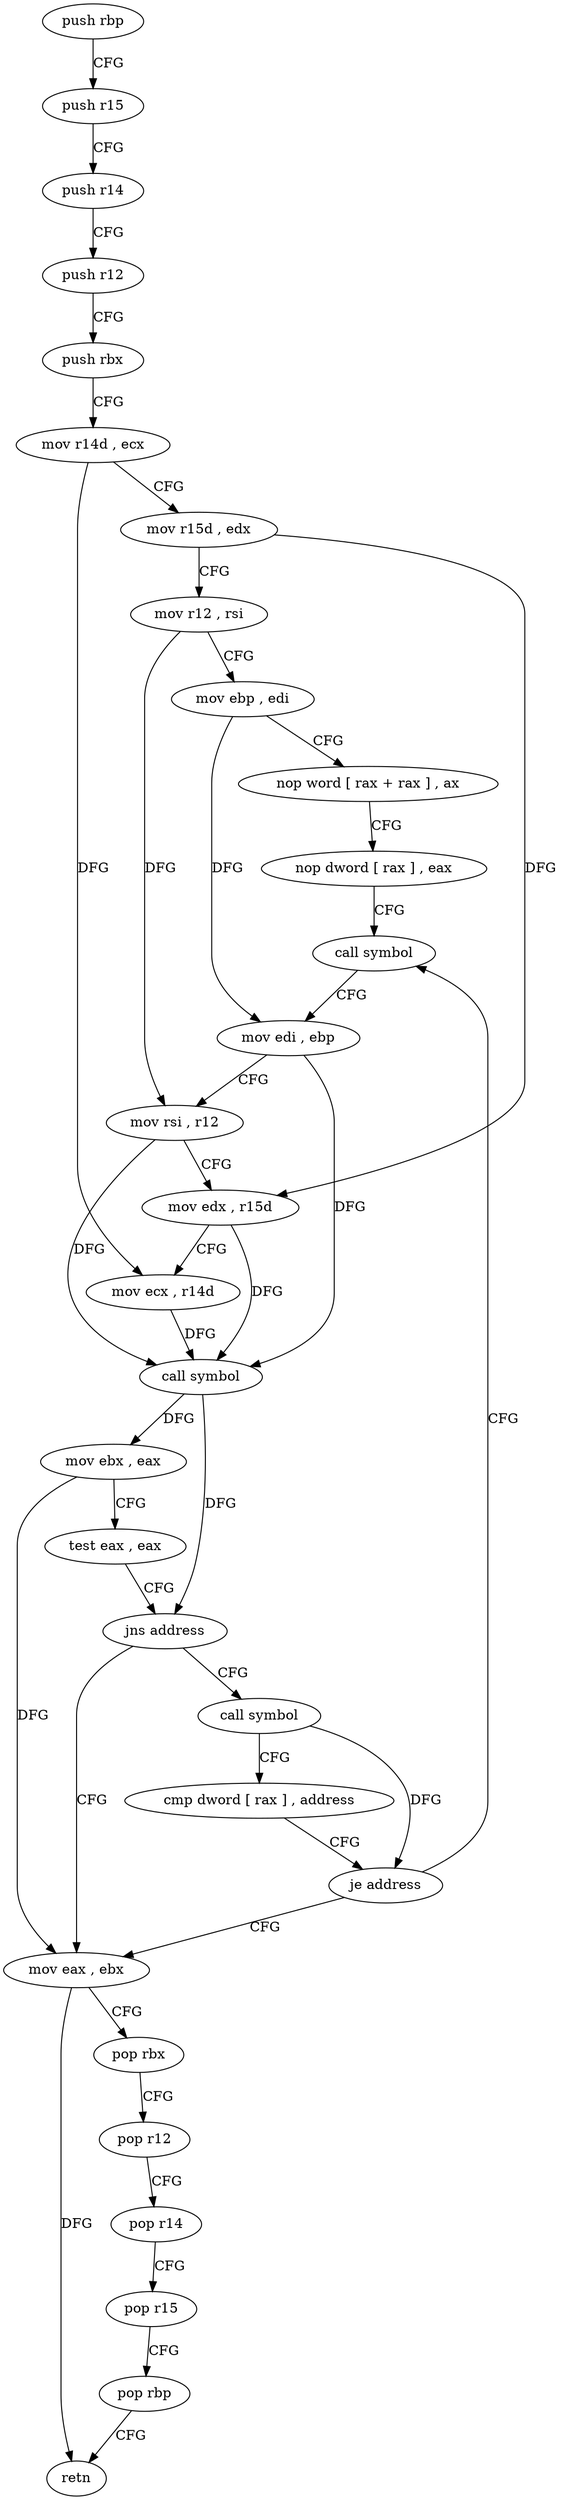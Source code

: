 digraph "func" {
"4207168" [label = "push rbp" ]
"4207169" [label = "push r15" ]
"4207171" [label = "push r14" ]
"4207173" [label = "push r12" ]
"4207175" [label = "push rbx" ]
"4207176" [label = "mov r14d , ecx" ]
"4207179" [label = "mov r15d , edx" ]
"4207182" [label = "mov r12 , rsi" ]
"4207185" [label = "mov ebp , edi" ]
"4207187" [label = "nop word [ rax + rax ] , ax" ]
"4207197" [label = "nop dword [ rax ] , eax" ]
"4207200" [label = "call symbol" ]
"4207237" [label = "mov eax , ebx" ]
"4207239" [label = "pop rbx" ]
"4207240" [label = "pop r12" ]
"4207242" [label = "pop r14" ]
"4207244" [label = "pop r15" ]
"4207246" [label = "pop rbp" ]
"4207247" [label = "retn" ]
"4207227" [label = "call symbol" ]
"4207232" [label = "cmp dword [ rax ] , address" ]
"4207235" [label = "je address" ]
"4207205" [label = "mov edi , ebp" ]
"4207207" [label = "mov rsi , r12" ]
"4207210" [label = "mov edx , r15d" ]
"4207213" [label = "mov ecx , r14d" ]
"4207216" [label = "call symbol" ]
"4207221" [label = "mov ebx , eax" ]
"4207223" [label = "test eax , eax" ]
"4207225" [label = "jns address" ]
"4207168" -> "4207169" [ label = "CFG" ]
"4207169" -> "4207171" [ label = "CFG" ]
"4207171" -> "4207173" [ label = "CFG" ]
"4207173" -> "4207175" [ label = "CFG" ]
"4207175" -> "4207176" [ label = "CFG" ]
"4207176" -> "4207179" [ label = "CFG" ]
"4207176" -> "4207213" [ label = "DFG" ]
"4207179" -> "4207182" [ label = "CFG" ]
"4207179" -> "4207210" [ label = "DFG" ]
"4207182" -> "4207185" [ label = "CFG" ]
"4207182" -> "4207207" [ label = "DFG" ]
"4207185" -> "4207187" [ label = "CFG" ]
"4207185" -> "4207205" [ label = "DFG" ]
"4207187" -> "4207197" [ label = "CFG" ]
"4207197" -> "4207200" [ label = "CFG" ]
"4207200" -> "4207205" [ label = "CFG" ]
"4207237" -> "4207239" [ label = "CFG" ]
"4207237" -> "4207247" [ label = "DFG" ]
"4207239" -> "4207240" [ label = "CFG" ]
"4207240" -> "4207242" [ label = "CFG" ]
"4207242" -> "4207244" [ label = "CFG" ]
"4207244" -> "4207246" [ label = "CFG" ]
"4207246" -> "4207247" [ label = "CFG" ]
"4207227" -> "4207232" [ label = "CFG" ]
"4207227" -> "4207235" [ label = "DFG" ]
"4207232" -> "4207235" [ label = "CFG" ]
"4207235" -> "4207200" [ label = "CFG" ]
"4207235" -> "4207237" [ label = "CFG" ]
"4207205" -> "4207207" [ label = "CFG" ]
"4207205" -> "4207216" [ label = "DFG" ]
"4207207" -> "4207210" [ label = "CFG" ]
"4207207" -> "4207216" [ label = "DFG" ]
"4207210" -> "4207213" [ label = "CFG" ]
"4207210" -> "4207216" [ label = "DFG" ]
"4207213" -> "4207216" [ label = "DFG" ]
"4207216" -> "4207221" [ label = "DFG" ]
"4207216" -> "4207225" [ label = "DFG" ]
"4207221" -> "4207223" [ label = "CFG" ]
"4207221" -> "4207237" [ label = "DFG" ]
"4207223" -> "4207225" [ label = "CFG" ]
"4207225" -> "4207237" [ label = "CFG" ]
"4207225" -> "4207227" [ label = "CFG" ]
}
